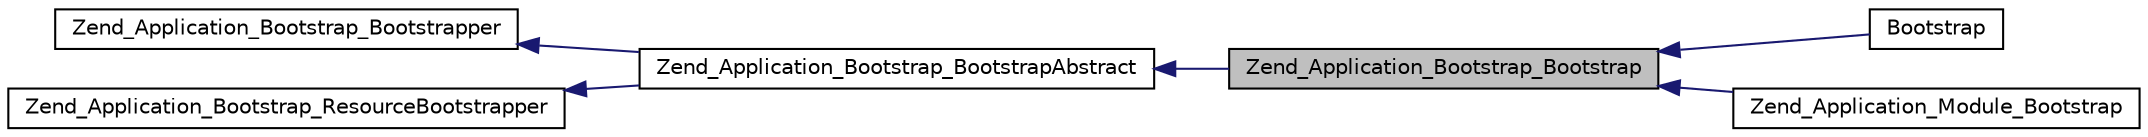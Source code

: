 digraph G
{
  edge [fontname="Helvetica",fontsize="10",labelfontname="Helvetica",labelfontsize="10"];
  node [fontname="Helvetica",fontsize="10",shape=record];
  rankdir="LR";
  Node1 [label="Zend_Application_Bootstrap_Bootstrap",height=0.2,width=0.4,color="black", fillcolor="grey75", style="filled" fontcolor="black"];
  Node2 -> Node1 [dir="back",color="midnightblue",fontsize="10",style="solid",fontname="Helvetica"];
  Node2 [label="Zend_Application_Bootstrap_BootstrapAbstract",height=0.2,width=0.4,color="black", fillcolor="white", style="filled",URL="$class_zend___application___bootstrap___bootstrap_abstract.html"];
  Node3 -> Node2 [dir="back",color="midnightblue",fontsize="10",style="solid",fontname="Helvetica"];
  Node3 [label="Zend_Application_Bootstrap_Bootstrapper",height=0.2,width=0.4,color="black", fillcolor="white", style="filled",URL="$interface_zend___application___bootstrap___bootstrapper.html"];
  Node4 -> Node2 [dir="back",color="midnightblue",fontsize="10",style="solid",fontname="Helvetica"];
  Node4 [label="Zend_Application_Bootstrap_ResourceBootstrapper",height=0.2,width=0.4,color="black", fillcolor="white", style="filled",URL="$interface_zend___application___bootstrap___resource_bootstrapper.html"];
  Node1 -> Node5 [dir="back",color="midnightblue",fontsize="10",style="solid",fontname="Helvetica"];
  Node5 [label="Bootstrap",height=0.2,width=0.4,color="black", fillcolor="white", style="filled",URL="$class_bootstrap.html"];
  Node1 -> Node6 [dir="back",color="midnightblue",fontsize="10",style="solid",fontname="Helvetica"];
  Node6 [label="Zend_Application_Module_Bootstrap",height=0.2,width=0.4,color="black", fillcolor="white", style="filled",URL="$class_zend___application___module___bootstrap.html"];
}
